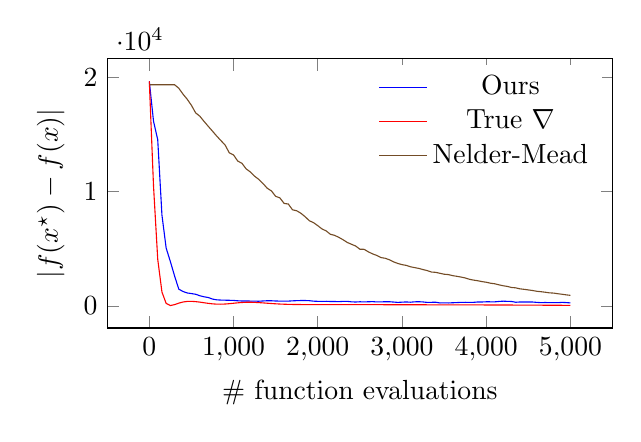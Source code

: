 \begin{tikzpicture}
\begin{axis}[xlabel={\# function evaluations}, ylabel={$\lvert f(x^\star) - f(x) \rvert$},width=8cm,height=5cm, legend style={draw=none}]
    \legend{{Ours},{True $\nabla$},{Nelder-Mead}}
    \addplot+[no marks]
        table[x expr=\thisrowno{0}*50, row sep={\\}]
        {
            x  y  \\
            0.0  19649.0  \\
            1.0  16155.659  \\
            2.0  14540.334  \\
            3.0  7953.599  \\
            4.0  5066.53  \\
            5.0  3886.832  \\
            6.0  2628.899  \\
            7.0  1476.37  \\
            8.0  1271.483  \\
            9.0  1142.464  \\
            10.0  1089.151  \\
            11.0  1029.087  \\
            12.0  900.286  \\
            13.0  805.02  \\
            14.0  743.274  \\
            15.0  610.598  \\
            16.0  539.788  \\
            17.0  521.145  \\
            18.0  510.93  \\
            19.0  501.11  \\
            20.0  490.197  \\
            21.0  458.292  \\
            22.0  439.658  \\
            23.0  442.504  \\
            24.0  432.848  \\
            25.0  424.622  \\
            26.0  420.931  \\
            27.0  441.695  \\
            28.0  462.244  \\
            29.0  460.225  \\
            30.0  438.572  \\
            31.0  431.166  \\
            32.0  425.433  \\
            33.0  430.39  \\
            34.0  452.499  \\
            35.0  470.334  \\
            36.0  480.149  \\
            37.0  481.875  \\
            38.0  466.699  \\
            39.0  424.864  \\
            40.0  410.023  \\
            41.0  399.785  \\
            42.0  412.927  \\
            43.0  396.205  \\
            44.0  395.183  \\
            45.0  380.358  \\
            46.0  408.942  \\
            47.0  410.703  \\
            48.0  366.192  \\
            49.0  351.487  \\
            50.0  371.447  \\
            51.0  360.994  \\
            52.0  372.181  \\
            53.0  385.421  \\
            54.0  356.577  \\
            55.0  366.321  \\
            56.0  371.55  \\
            57.0  375.413  \\
            58.0  347.249  \\
            59.0  317.14  \\
            60.0  337.198  \\
            61.0  356.667  \\
            62.0  333.571  \\
            63.0  366.466  \\
            64.0  377.308  \\
            65.0  355.136  \\
            66.0  315.662  \\
            67.0  324.103  \\
            68.0  331.236  \\
            69.0  268.307  \\
            70.0  279.688  \\
            71.0  268.802  \\
            72.0  286.44  \\
            73.0  299.915  \\
            74.0  320.875  \\
            75.0  325.483  \\
            76.0  321.141  \\
            77.0  323.075  \\
            78.0  352.958  \\
            79.0  352.793  \\
            80.0  370.485  \\
            81.0  368.778  \\
            82.0  364.417  \\
            83.0  398.513  \\
            84.0  424.085  \\
            85.0  408.344  \\
            86.0  397.646  \\
            87.0  329.752  \\
            88.0  352.006  \\
            89.0  351.012  \\
            90.0  355.466  \\
            91.0  348.357  \\
            92.0  319.832  \\
            93.0  295.838  \\
            94.0  306.058  \\
            95.0  296.493  \\
            96.0  292.696  \\
            97.0  291.074  \\
            98.0  318.905  \\
            99.0  300.072  \\
            100.0  273.341  \\
        }
        ;
    \addplot+[no marks]
        table[x expr=\thisrowno{0}*50, row sep={\\}]
        {
            x  y  \\
            0.0  19649.0  \\
            1.0  10493.529  \\
            2.0  4091.667  \\
            3.0  1224.84  \\
            4.0  230.358  \\
            5.0  39.797  \\
            6.0  122.284  \\
            7.0  252.383  \\
            8.0  351.121  \\
            9.0  401.62  \\
            10.0  409.292  \\
            11.0  385.2  \\
            12.0  340.696  \\
            13.0  286.662  \\
            14.0  233.537  \\
            15.0  190.635  \\
            16.0  164.909  \\
            17.0  159.77  \\
            18.0  174.483  \\
            19.0  204.419  \\
            20.0  242.209  \\
            21.0  279.564  \\
            22.0  309.205  \\
            23.0  326.341  \\
            24.0  329.293  \\
            25.0  319.224  \\
            26.0  299.249  \\
            27.0  273.322  \\
            28.0  245.257  \\
            29.0  218.105  \\
            30.0  193.9  \\
            31.0  173.697  \\
            32.0  157.775  \\
            33.0  145.887  \\
            34.0  137.494  \\
            35.0  131.939  \\
            36.0  128.563  \\
            37.0  126.775  \\
            38.0  126.077  \\
            39.0  126.073  \\
            40.0  126.459  \\
            41.0  127.014  \\
            42.0  127.576  \\
            43.0  128.032  \\
            44.0  128.301  \\
            45.0  128.331  \\
            46.0  128.09  \\
            47.0  127.567  \\
            48.0  126.768  \\
            49.0  125.721  \\
            50.0  124.465  \\
            51.0  123.052  \\
            52.0  121.539  \\
            53.0  119.982  \\
            54.0  118.433  \\
            55.0  116.935  \\
            56.0  115.523  \\
            57.0  114.217  \\
            58.0  113.03  \\
            59.0  111.963  \\
            60.0  111.008  \\
            61.0  110.151  \\
            62.0  109.375  \\
            63.0  108.659  \\
            64.0  107.982  \\
            65.0  107.324  \\
            66.0  106.667  \\
            67.0  105.996  \\
            68.0  105.298  \\
            69.0  104.564  \\
            70.0  103.789  \\
            71.0  102.969  \\
            72.0  102.103  \\
            73.0  101.19  \\
            74.0  100.232  \\
            75.0  99.231  \\
            76.0  98.187  \\
            77.0  97.102  \\
            78.0  95.977  \\
            79.0  94.812  \\
            80.0  93.606  \\
            81.0  92.356  \\
            82.0  91.062  \\
            83.0  89.72  \\
            84.0  88.327  \\
            85.0  86.88  \\
            86.0  85.377  \\
            87.0  83.815  \\
            88.0  82.191  \\
            89.0  80.505  \\
            90.0  78.757  \\
            91.0  76.947  \\
            92.0  75.08  \\
            93.0  73.16  \\
            94.0  71.196  \\
            95.0  69.198  \\
            96.0  67.179  \\
            97.0  65.156  \\
            98.0  63.149  \\
            99.0  61.18  \\
            100.0  59.274  \\
        }
        ;
    \addplot+[no marks]
        table[x expr=\thisrowno{0}*50, row sep={\\}]
        {
            x  y  \\
            0.0  19344.062  \\
            1.0  19344.062  \\
            2.0  19344.062  \\
            3.0  19344.062  \\
            4.0  19344.062  \\
            5.0  19344.062  \\
            6.0  19344.062  \\
            7.0  19040.092  \\
            8.0  18524.092  \\
            9.0  18078.959  \\
            10.0  17543.944  \\
            11.0  16887.115  \\
            12.0  16590.607  \\
            13.0  16139.123  \\
            14.0  15708.334  \\
            15.0  15288.848  \\
            16.0  14860.846  \\
            17.0  14462.696  \\
            18.0  14072.253  \\
            19.0  13386.867  \\
            20.0  13207.534  \\
            21.0  12671.927  \\
            22.0  12475.315  \\
            23.0  11986.904  \\
            24.0  11718.905  \\
            25.0  11350.549  \\
            26.0  11069.444  \\
            27.0  10707.17  \\
            28.0  10296.147  \\
            29.0  10062.254  \\
            30.0  9588.117  \\
            31.0  9457.422  \\
            32.0  8970.066  \\
            33.0  8917.132  \\
            34.0  8413.277  \\
            35.0  8325.936  \\
            36.0  8107.873  \\
            37.0  7806.802  \\
            38.0  7456.26  \\
            39.0  7287.837  \\
            40.0  7023.855  \\
            41.0  6741.016  \\
            42.0  6564.391  \\
            43.0  6271.939  \\
            44.0  6178.354  \\
            45.0  6002.667  \\
            46.0  5795.529  \\
            47.0  5558.011  \\
            48.0  5399.286  \\
            49.0  5245.962  \\
            50.0  4964.551  \\
            51.0  4957.788  \\
            52.0  4740.295  \\
            53.0  4559.766  \\
            54.0  4424.252  \\
            55.0  4235.66  \\
            56.0  4176.667  \\
            57.0  4042.201  \\
            58.0  3862.352  \\
            59.0  3722.092  \\
            60.0  3619.17  \\
            61.0  3552.963  \\
            62.0  3432.213  \\
            63.0  3357.667  \\
            64.0  3287.156  \\
            65.0  3185.356  \\
            66.0  3095.986  \\
            67.0  2969.249  \\
            68.0  2944.447  \\
            69.0  2862.816  \\
            70.0  2780.373  \\
            71.0  2748.856  \\
            72.0  2658.234  \\
            73.0  2597.933  \\
            74.0  2534.252  \\
            75.0  2452.969  \\
            76.0  2340.056  \\
            77.0  2263.961  \\
            78.0  2209.409  \\
            79.0  2134.627  \\
            80.0  2079.334  \\
            81.0  1995.954  \\
            82.0  1944.965  \\
            83.0  1855.781  \\
            84.0  1771.922  \\
            85.0  1715.089  \\
            86.0  1621.829  \\
            87.0  1589.615  \\
            88.0  1501.968  \\
            89.0  1459.915  \\
            90.0  1407.822  \\
            91.0  1355.957  \\
            92.0  1289.755  \\
            93.0  1251.985  \\
            94.0  1207.144  \\
            95.0  1151.355  \\
            96.0  1130.777  \\
            97.0  1075.271  \\
            98.0  1029.242  \\
            99.0  976.437  \\
            100.0  931.287  \\
        }
        ;
\end{axis}
\end{tikzpicture}
